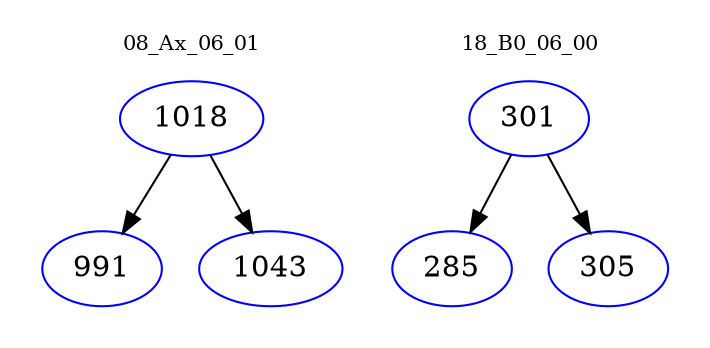 digraph{
subgraph cluster_0 {
color = white
label = "08_Ax_06_01";
fontsize=10;
T0_1018 [label="1018", color="blue"]
T0_1018 -> T0_991 [color="black"]
T0_991 [label="991", color="blue"]
T0_1018 -> T0_1043 [color="black"]
T0_1043 [label="1043", color="blue"]
}
subgraph cluster_1 {
color = white
label = "18_B0_06_00";
fontsize=10;
T1_301 [label="301", color="blue"]
T1_301 -> T1_285 [color="black"]
T1_285 [label="285", color="blue"]
T1_301 -> T1_305 [color="black"]
T1_305 [label="305", color="blue"]
}
}
